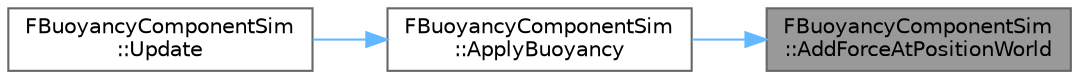 digraph "FBuoyancyComponentSim::AddForceAtPositionWorld"
{
 // INTERACTIVE_SVG=YES
 // LATEX_PDF_SIZE
  bgcolor="transparent";
  edge [fontname=Helvetica,fontsize=10,labelfontname=Helvetica,labelfontsize=10];
  node [fontname=Helvetica,fontsize=10,shape=box,height=0.2,width=0.4];
  rankdir="RL";
  Node1 [id="Node000001",label="FBuoyancyComponentSim\l::AddForceAtPositionWorld",height=0.2,width=0.4,color="gray40", fillcolor="grey60", style="filled", fontcolor="black",tooltip=" "];
  Node1 -> Node2 [id="edge1_Node000001_Node000002",dir="back",color="steelblue1",style="solid",tooltip=" "];
  Node2 [id="Node000002",label="FBuoyancyComponentSim\l::ApplyBuoyancy",height=0.2,width=0.4,color="grey40", fillcolor="white", style="filled",URL="$d3/d86/classFBuoyancyComponentSim.html#a29f93e66b21db9e53dbcc437031413b8",tooltip=" "];
  Node2 -> Node3 [id="edge2_Node000002_Node000003",dir="back",color="steelblue1",style="solid",tooltip=" "];
  Node3 [id="Node000003",label="FBuoyancyComponentSim\l::Update",height=0.2,width=0.4,color="grey40", fillcolor="white", style="filled",URL="$d3/d86/classFBuoyancyComponentSim.html#a1aff1e17c06b8921ae11c5ce0a371952",tooltip=" "];
}
